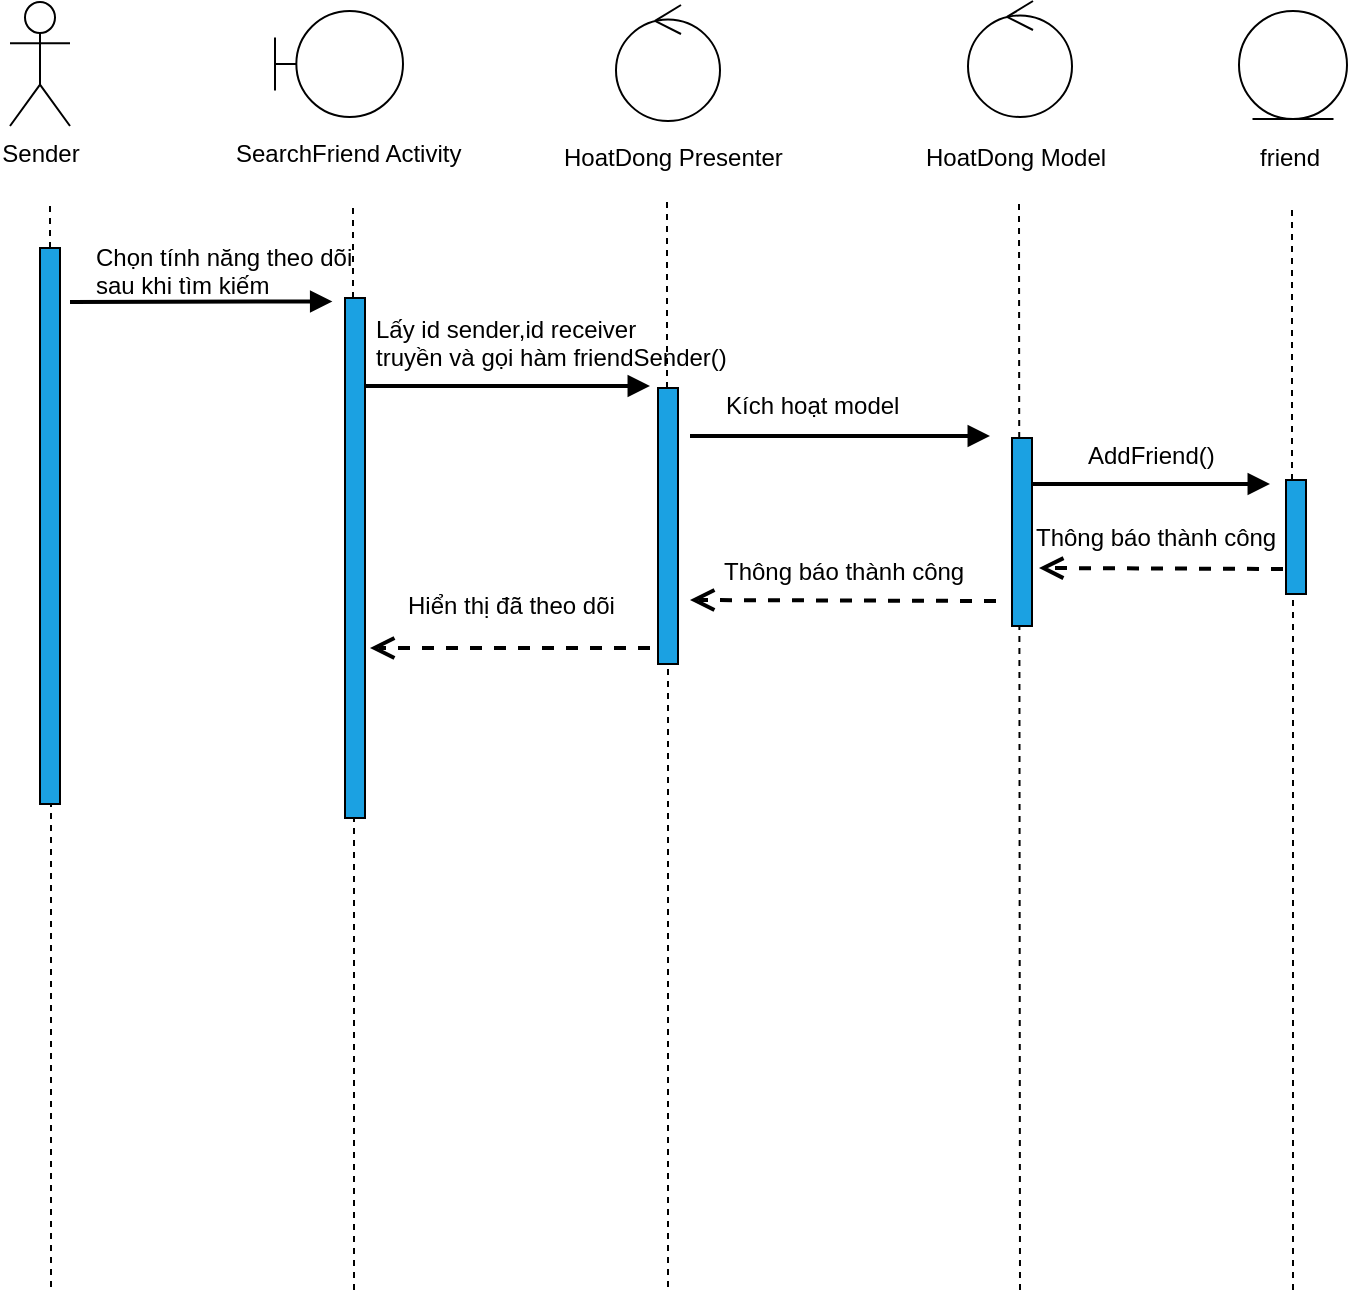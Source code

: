 <mxfile version="10.7.5" type="device"><diagram id="Uaft9hRjcKjtWE_uQBf3" name="Page-1"><mxGraphModel dx="24" dy="496" grid="0" gridSize="10" guides="1" tooltips="1" connect="1" arrows="1" fold="1" page="0" pageScale="1" pageWidth="850" pageHeight="1100" math="0" shadow="0"><root><mxCell id="0"/><mxCell id="1" parent="0"/><mxCell id="V08oq2XYnEW5oXWam4pt-51" value="Sender" style="shape=umlActor;verticalLabelPosition=bottom;labelBackgroundColor=#ffffff;verticalAlign=top;html=1;outlineConnect=0;" parent="1" vertex="1"><mxGeometry x="980" y="69" width="30" height="62" as="geometry"/></mxCell><mxCell id="V08oq2XYnEW5oXWam4pt-53" value="" style="shape=umlBoundary;whiteSpace=wrap;html=1;strokeColor=#000000;" parent="1" vertex="1"><mxGeometry x="1112.5" y="73.5" width="64" height="53" as="geometry"/></mxCell><mxCell id="V08oq2XYnEW5oXWam4pt-55" value="SearchFriend Activity" style="text;html=1;resizable=0;points=[];autosize=1;align=left;verticalAlign=top;spacingTop=-4;" parent="1" vertex="1"><mxGeometry x="1091" y="134.5" width="123" height="14" as="geometry"/></mxCell><mxCell id="V08oq2XYnEW5oXWam4pt-58" value="" style="ellipse;shape=umlEntity;whiteSpace=wrap;html=1;strokeColor=#000000;" parent="1" vertex="1"><mxGeometry x="1594.5" y="73.5" width="54" height="54" as="geometry"/></mxCell><mxCell id="V08oq2XYnEW5oXWam4pt-59" value="" style="ellipse;shape=umlControl;whiteSpace=wrap;html=1;strokeColor=#000000;" parent="1" vertex="1"><mxGeometry x="1283" y="70.5" width="52" height="58" as="geometry"/></mxCell><mxCell id="V08oq2XYnEW5oXWam4pt-60" value="HoatDong Presenter" style="text;html=1;resizable=0;points=[];autosize=1;align=left;verticalAlign=top;spacingTop=-4;" parent="1" vertex="1"><mxGeometry x="1254.5" y="137" width="119" height="14" as="geometry"/></mxCell><mxCell id="V08oq2XYnEW5oXWam4pt-61" value="" style="ellipse;shape=umlControl;whiteSpace=wrap;html=1;strokeColor=#000000;" parent="1" vertex="1"><mxGeometry x="1459" y="68.5" width="52" height="58" as="geometry"/></mxCell><mxCell id="V08oq2XYnEW5oXWam4pt-62" value="HoatDong Model" style="text;html=1;resizable=0;points=[];autosize=1;align=left;verticalAlign=top;spacingTop=-4;" parent="1" vertex="1"><mxGeometry x="1436" y="137" width="110" height="20" as="geometry"/></mxCell><mxCell id="V08oq2XYnEW5oXWam4pt-63" value="friend" style="text;html=1;resizable=0;points=[];autosize=1;align=left;verticalAlign=top;spacingTop=-4;" parent="1" vertex="1"><mxGeometry x="1603" y="137" width="40" height="14" as="geometry"/></mxCell><mxCell id="V08oq2XYnEW5oXWam4pt-64" value="" style="endArrow=none;dashed=1;html=1;strokeWidth=1;strokeColor=#000000;" parent="1" source="V08oq2XYnEW5oXWam4pt-69" edge="1"><mxGeometry width="50" height="50" relative="1" as="geometry"><mxPoint x="1000.5" y="711.5" as="sourcePoint"/><mxPoint x="1000" y="168.5" as="targetPoint"/></mxGeometry></mxCell><mxCell id="V08oq2XYnEW5oXWam4pt-65" value="" style="endArrow=none;dashed=1;html=1;strokeWidth=1;strokeColor=#000000;" parent="1" source="V08oq2XYnEW5oXWam4pt-71" edge="1"><mxGeometry width="50" height="50" relative="1" as="geometry"><mxPoint x="1152" y="713" as="sourcePoint"/><mxPoint x="1151.5" y="170" as="targetPoint"/></mxGeometry></mxCell><mxCell id="V08oq2XYnEW5oXWam4pt-66" value="" style="endArrow=none;dashed=1;html=1;strokeWidth=1;strokeColor=#000000;" parent="1" source="V08oq2XYnEW5oXWam4pt-73" edge="1"><mxGeometry width="50" height="50" relative="1" as="geometry"><mxPoint x="1309" y="711.5" as="sourcePoint"/><mxPoint x="1308.5" y="168.5" as="targetPoint"/></mxGeometry></mxCell><mxCell id="V08oq2XYnEW5oXWam4pt-67" value="" style="endArrow=none;dashed=1;html=1;strokeWidth=1;strokeColor=#000000;" parent="1" edge="1"><mxGeometry width="50" height="50" relative="1" as="geometry"><mxPoint x="1485" y="713" as="sourcePoint"/><mxPoint x="1484.5" y="170" as="targetPoint"/></mxGeometry></mxCell><mxCell id="V08oq2XYnEW5oXWam4pt-68" value="" style="endArrow=none;dashed=1;html=1;strokeWidth=1;strokeColor=#000000;" parent="1" source="V08oq2XYnEW5oXWam4pt-76" edge="1"><mxGeometry width="50" height="50" relative="1" as="geometry"><mxPoint x="1621.5" y="713" as="sourcePoint"/><mxPoint x="1621" y="170" as="targetPoint"/></mxGeometry></mxCell><mxCell id="V08oq2XYnEW5oXWam4pt-69" value="" style="html=1;points=[];perimeter=orthogonalPerimeter;fillColor=#1ba1e2;strokeColor=#000000;fontColor=#ffffff;" parent="1" vertex="1"><mxGeometry x="995" y="192" width="10" height="278" as="geometry"/></mxCell><mxCell id="V08oq2XYnEW5oXWam4pt-70" value="" style="endArrow=none;dashed=1;html=1;strokeWidth=1;strokeColor=#000000;" parent="1" target="V08oq2XYnEW5oXWam4pt-69" edge="1"><mxGeometry width="50" height="50" relative="1" as="geometry"><mxPoint x="1000.5" y="711.5" as="sourcePoint"/><mxPoint x="1000" y="168.5" as="targetPoint"/></mxGeometry></mxCell><mxCell id="V08oq2XYnEW5oXWam4pt-71" value="" style="html=1;points=[];perimeter=orthogonalPerimeter;fillColor=#1ba1e2;strokeColor=#000000;fontColor=#ffffff;" parent="1" vertex="1"><mxGeometry x="1147.5" y="217" width="10" height="260" as="geometry"/></mxCell><mxCell id="V08oq2XYnEW5oXWam4pt-72" value="" style="endArrow=none;dashed=1;html=1;strokeWidth=1;strokeColor=#000000;" parent="1" target="V08oq2XYnEW5oXWam4pt-71" edge="1"><mxGeometry width="50" height="50" relative="1" as="geometry"><mxPoint x="1152" y="713" as="sourcePoint"/><mxPoint x="1151.5" y="170" as="targetPoint"/></mxGeometry></mxCell><mxCell id="V08oq2XYnEW5oXWam4pt-73" value="" style="html=1;points=[];perimeter=orthogonalPerimeter;fillColor=#1ba1e2;strokeColor=#000000;fontColor=#ffffff;" parent="1" vertex="1"><mxGeometry x="1304" y="262" width="10" height="138" as="geometry"/></mxCell><mxCell id="V08oq2XYnEW5oXWam4pt-74" value="" style="endArrow=none;dashed=1;html=1;strokeWidth=1;strokeColor=#000000;" parent="1" target="V08oq2XYnEW5oXWam4pt-73" edge="1"><mxGeometry width="50" height="50" relative="1" as="geometry"><mxPoint x="1309" y="711.5" as="sourcePoint"/><mxPoint x="1308.5" y="168.5" as="targetPoint"/></mxGeometry></mxCell><mxCell id="V08oq2XYnEW5oXWam4pt-75" value="" style="html=1;points=[];perimeter=orthogonalPerimeter;fillColor=#1ba1e2;strokeColor=#000000;fontColor=#ffffff;" parent="1" vertex="1"><mxGeometry x="1481" y="287" width="10" height="94" as="geometry"/></mxCell><mxCell id="V08oq2XYnEW5oXWam4pt-79" value="" style="endArrow=block;endFill=1;endSize=6;html=1;strokeWidth=2;entryX=0.871;entryY=1.133;entryDx=0;entryDy=0;entryPerimeter=0;" parent="1" target="V08oq2XYnEW5oXWam4pt-85" edge="1"><mxGeometry width="100" relative="1" as="geometry"><mxPoint x="1010" y="219" as="sourcePoint"/><mxPoint x="1122" y="217" as="targetPoint"/></mxGeometry></mxCell><mxCell id="V08oq2XYnEW5oXWam4pt-81" value="" style="endArrow=block;endFill=1;endSize=6;html=1;strokeWidth=2;" parent="1" edge="1"><mxGeometry width="100" relative="1" as="geometry"><mxPoint x="1157.5" y="261" as="sourcePoint"/><mxPoint x="1300" y="261" as="targetPoint"/></mxGeometry></mxCell><mxCell id="V08oq2XYnEW5oXWam4pt-82" value="" style="endArrow=block;endFill=1;endSize=6;html=1;strokeWidth=2;" parent="1" edge="1"><mxGeometry width="100" relative="1" as="geometry"><mxPoint x="1320" y="286" as="sourcePoint"/><mxPoint x="1470" y="286" as="targetPoint"/></mxGeometry></mxCell><mxCell id="V08oq2XYnEW5oXWam4pt-76" value="" style="html=1;points=[];perimeter=orthogonalPerimeter;fillColor=#1ba1e2;strokeColor=#000000;fontColor=#ffffff;" parent="1" vertex="1"><mxGeometry x="1618" y="308" width="10" height="57" as="geometry"/></mxCell><mxCell id="V08oq2XYnEW5oXWam4pt-83" value="" style="endArrow=none;dashed=1;html=1;strokeWidth=1;strokeColor=#000000;" parent="1" target="V08oq2XYnEW5oXWam4pt-76" edge="1"><mxGeometry width="50" height="50" relative="1" as="geometry"><mxPoint x="1621.5" y="713" as="sourcePoint"/><mxPoint x="1621" y="170" as="targetPoint"/></mxGeometry></mxCell><mxCell id="V08oq2XYnEW5oXWam4pt-84" value="" style="endArrow=block;endFill=1;endSize=6;html=1;strokeWidth=2;" parent="1" edge="1"><mxGeometry width="100" relative="1" as="geometry"><mxPoint x="1491" y="310" as="sourcePoint"/><mxPoint x="1610" y="310" as="targetPoint"/></mxGeometry></mxCell><mxCell id="V08oq2XYnEW5oXWam4pt-85" value="Chọn tính năng theo dõi&lt;br&gt;sau khi tìm kiếm&lt;br&gt;" style="text;html=1;resizable=0;points=[];autosize=1;align=left;verticalAlign=top;spacingTop=-4;" parent="1" vertex="1"><mxGeometry x="1021" y="187" width="138" height="28" as="geometry"/></mxCell><mxCell id="V08oq2XYnEW5oXWam4pt-86" value="Lấy id sender,id receiver &lt;br&gt;truyền và gọi hàm friendSender()&lt;br&gt;" style="text;html=1;resizable=0;points=[];autosize=1;align=left;verticalAlign=top;spacingTop=-4;" parent="1" vertex="1"><mxGeometry x="1161" y="222.5" width="185" height="28" as="geometry"/></mxCell><mxCell id="V08oq2XYnEW5oXWam4pt-87" value="Kích hoạt model" style="text;html=1;resizable=0;points=[];autosize=1;align=left;verticalAlign=top;spacingTop=-4;" parent="1" vertex="1"><mxGeometry x="1336" y="261" width="100" height="20" as="geometry"/></mxCell><mxCell id="V08oq2XYnEW5oXWam4pt-88" value="AddFriend()&lt;br&gt;&lt;br&gt;" style="text;html=1;resizable=0;points=[];autosize=1;align=left;verticalAlign=top;spacingTop=-4;" parent="1" vertex="1"><mxGeometry x="1517" y="286" width="73" height="28" as="geometry"/></mxCell><mxCell id="V08oq2XYnEW5oXWam4pt-90" value="" style="html=1;verticalAlign=bottom;endArrow=open;dashed=1;endSize=8;strokeWidth=2;" parent="1" edge="1"><mxGeometry relative="1" as="geometry"><mxPoint x="1616.5" y="352.5" as="sourcePoint"/><mxPoint x="1494.5" y="352" as="targetPoint"/></mxGeometry></mxCell><mxCell id="V08oq2XYnEW5oXWam4pt-91" value="Thông báo thành công" style="text;html=1;resizable=0;points=[];autosize=1;align=left;verticalAlign=top;spacingTop=-4;" parent="1" vertex="1"><mxGeometry x="1491" y="326.5" width="140" height="20" as="geometry"/></mxCell><mxCell id="V08oq2XYnEW5oXWam4pt-92" value="" style="html=1;verticalAlign=bottom;endArrow=open;dashed=1;endSize=8;strokeWidth=2;" parent="1" edge="1"><mxGeometry relative="1" as="geometry"><mxPoint x="1473" y="368.5" as="sourcePoint"/><mxPoint x="1320" y="368" as="targetPoint"/></mxGeometry></mxCell><mxCell id="V08oq2XYnEW5oXWam4pt-93" value="Thông báo thành công" style="text;html=1;resizable=0;points=[];autosize=1;align=left;verticalAlign=top;spacingTop=-4;" parent="1" vertex="1"><mxGeometry x="1335" y="343.5" width="140" height="20" as="geometry"/></mxCell><mxCell id="V08oq2XYnEW5oXWam4pt-94" value="" style="html=1;verticalAlign=bottom;endArrow=open;dashed=1;endSize=8;strokeWidth=2;" parent="1" edge="1"><mxGeometry relative="1" as="geometry"><mxPoint x="1300" y="392" as="sourcePoint"/><mxPoint x="1160" y="392" as="targetPoint"/></mxGeometry></mxCell><mxCell id="V08oq2XYnEW5oXWam4pt-95" value="Hiển thị đã theo dõi" style="text;html=1;resizable=0;points=[];autosize=1;align=left;verticalAlign=top;spacingTop=-4;" parent="1" vertex="1"><mxGeometry x="1176.5" y="361" width="113" height="14" as="geometry"/></mxCell></root></mxGraphModel></diagram></mxfile>